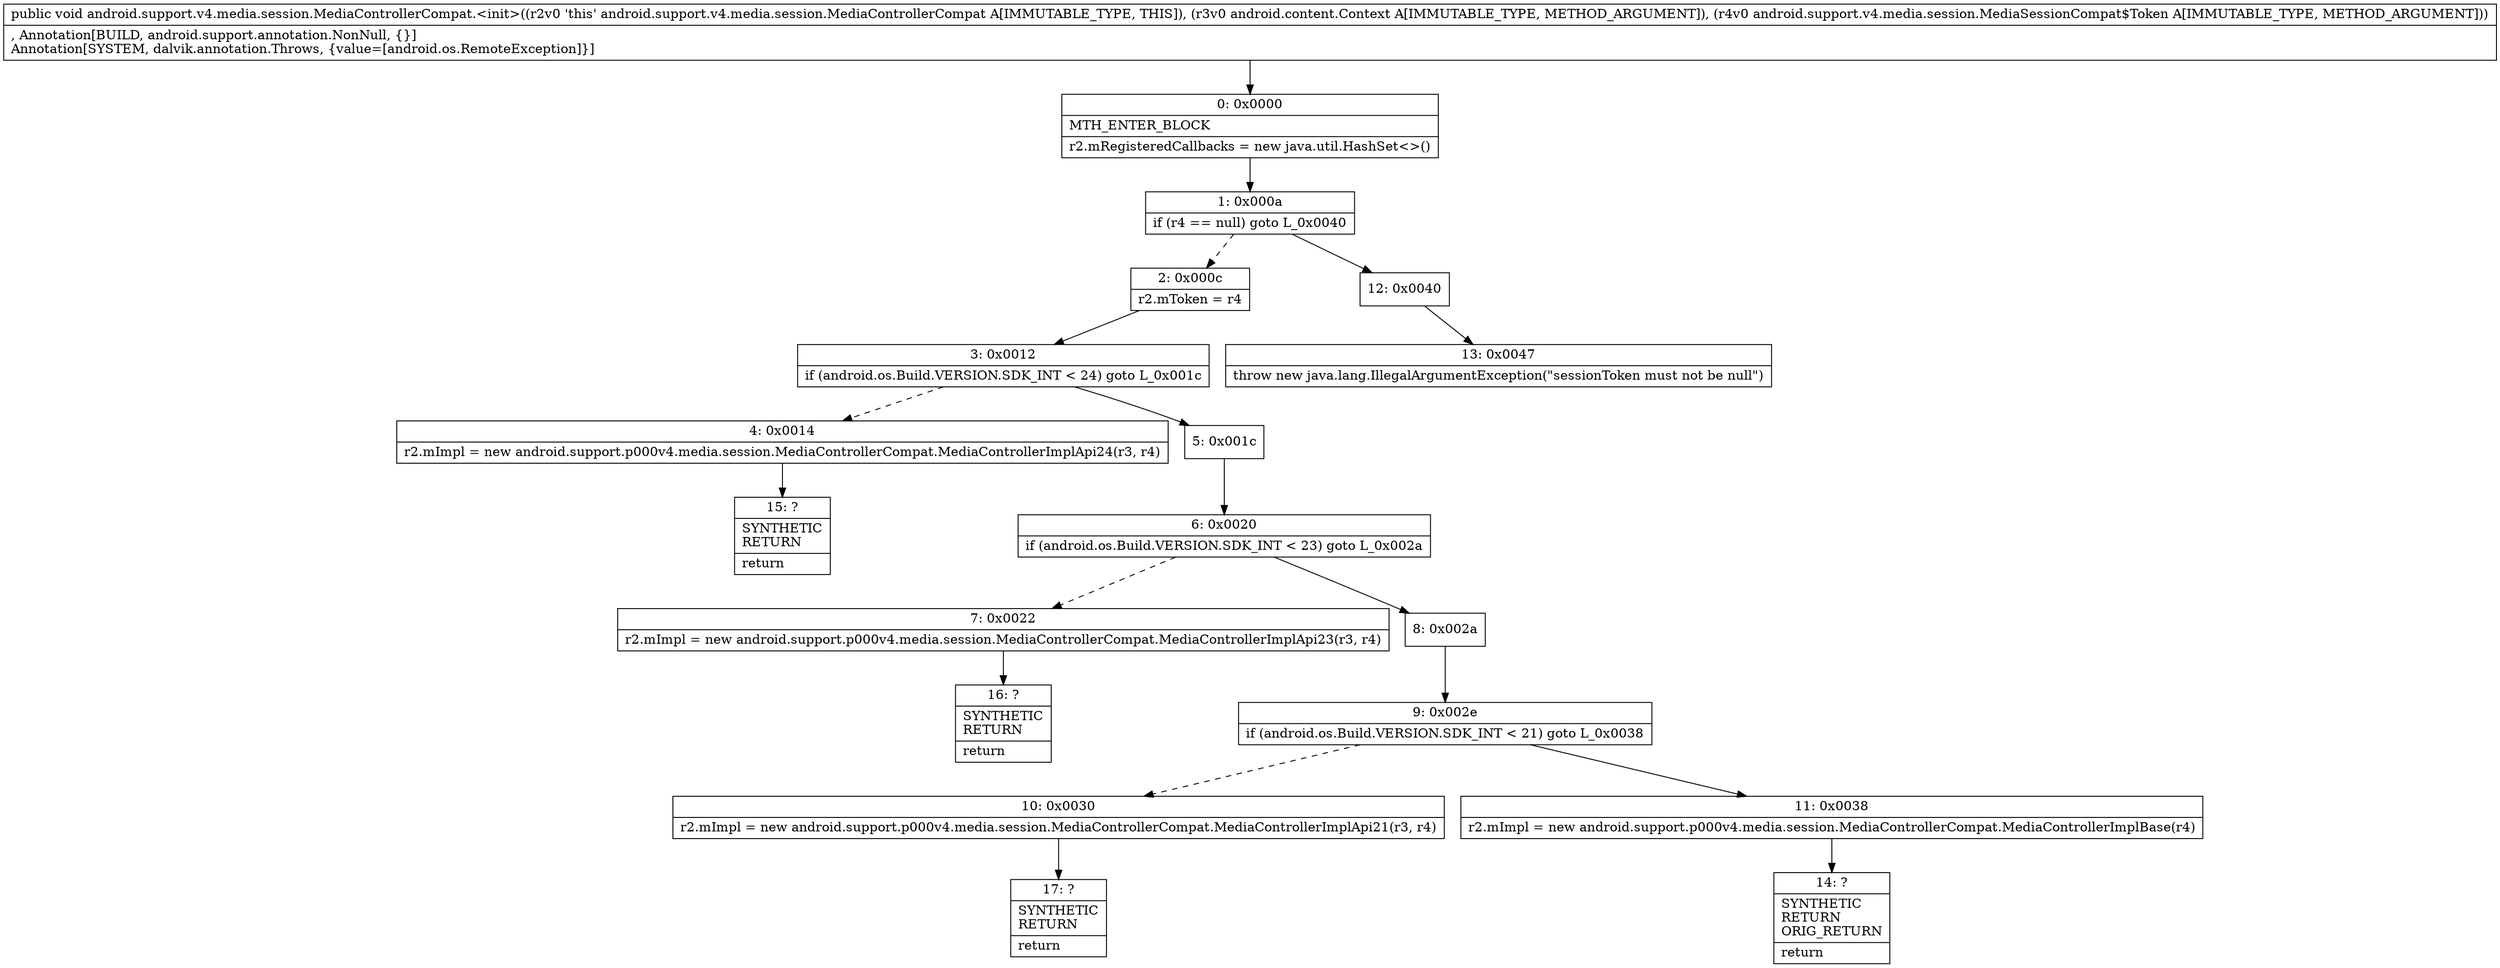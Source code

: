 digraph "CFG forandroid.support.v4.media.session.MediaControllerCompat.\<init\>(Landroid\/content\/Context;Landroid\/support\/v4\/media\/session\/MediaSessionCompat$Token;)V" {
Node_0 [shape=record,label="{0\:\ 0x0000|MTH_ENTER_BLOCK\l|r2.mRegisteredCallbacks = new java.util.HashSet\<\>()\l}"];
Node_1 [shape=record,label="{1\:\ 0x000a|if (r4 == null) goto L_0x0040\l}"];
Node_2 [shape=record,label="{2\:\ 0x000c|r2.mToken = r4\l}"];
Node_3 [shape=record,label="{3\:\ 0x0012|if (android.os.Build.VERSION.SDK_INT \< 24) goto L_0x001c\l}"];
Node_4 [shape=record,label="{4\:\ 0x0014|r2.mImpl = new android.support.p000v4.media.session.MediaControllerCompat.MediaControllerImplApi24(r3, r4)\l}"];
Node_5 [shape=record,label="{5\:\ 0x001c}"];
Node_6 [shape=record,label="{6\:\ 0x0020|if (android.os.Build.VERSION.SDK_INT \< 23) goto L_0x002a\l}"];
Node_7 [shape=record,label="{7\:\ 0x0022|r2.mImpl = new android.support.p000v4.media.session.MediaControllerCompat.MediaControllerImplApi23(r3, r4)\l}"];
Node_8 [shape=record,label="{8\:\ 0x002a}"];
Node_9 [shape=record,label="{9\:\ 0x002e|if (android.os.Build.VERSION.SDK_INT \< 21) goto L_0x0038\l}"];
Node_10 [shape=record,label="{10\:\ 0x0030|r2.mImpl = new android.support.p000v4.media.session.MediaControllerCompat.MediaControllerImplApi21(r3, r4)\l}"];
Node_11 [shape=record,label="{11\:\ 0x0038|r2.mImpl = new android.support.p000v4.media.session.MediaControllerCompat.MediaControllerImplBase(r4)\l}"];
Node_12 [shape=record,label="{12\:\ 0x0040}"];
Node_13 [shape=record,label="{13\:\ 0x0047|throw new java.lang.IllegalArgumentException(\"sessionToken must not be null\")\l}"];
Node_14 [shape=record,label="{14\:\ ?|SYNTHETIC\lRETURN\lORIG_RETURN\l|return\l}"];
Node_15 [shape=record,label="{15\:\ ?|SYNTHETIC\lRETURN\l|return\l}"];
Node_16 [shape=record,label="{16\:\ ?|SYNTHETIC\lRETURN\l|return\l}"];
Node_17 [shape=record,label="{17\:\ ?|SYNTHETIC\lRETURN\l|return\l}"];
MethodNode[shape=record,label="{public void android.support.v4.media.session.MediaControllerCompat.\<init\>((r2v0 'this' android.support.v4.media.session.MediaControllerCompat A[IMMUTABLE_TYPE, THIS]), (r3v0 android.content.Context A[IMMUTABLE_TYPE, METHOD_ARGUMENT]), (r4v0 android.support.v4.media.session.MediaSessionCompat$Token A[IMMUTABLE_TYPE, METHOD_ARGUMENT]))  | , Annotation[BUILD, android.support.annotation.NonNull, \{\}]\lAnnotation[SYSTEM, dalvik.annotation.Throws, \{value=[android.os.RemoteException]\}]\l}"];
MethodNode -> Node_0;
Node_0 -> Node_1;
Node_1 -> Node_2[style=dashed];
Node_1 -> Node_12;
Node_2 -> Node_3;
Node_3 -> Node_4[style=dashed];
Node_3 -> Node_5;
Node_4 -> Node_15;
Node_5 -> Node_6;
Node_6 -> Node_7[style=dashed];
Node_6 -> Node_8;
Node_7 -> Node_16;
Node_8 -> Node_9;
Node_9 -> Node_10[style=dashed];
Node_9 -> Node_11;
Node_10 -> Node_17;
Node_11 -> Node_14;
Node_12 -> Node_13;
}

